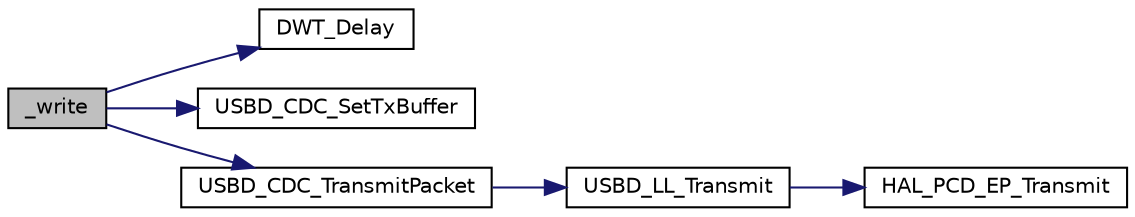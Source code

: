 digraph "_write"
{
  edge [fontname="Helvetica",fontsize="10",labelfontname="Helvetica",labelfontsize="10"];
  node [fontname="Helvetica",fontsize="10",shape=record];
  rankdir="LR";
  Node0 [label="_write",height=0.2,width=0.4,color="black", fillcolor="grey75", style="filled", fontcolor="black"];
  Node0 -> Node1 [color="midnightblue",fontsize="10",style="solid",fontname="Helvetica"];
  Node1 [label="DWT_Delay",height=0.2,width=0.4,color="black", fillcolor="white", style="filled",URL="$delay_8h.html#ac2a53b2530a71f3e19b29343d2566c14",tooltip="Delay routine itself. "];
  Node0 -> Node2 [color="midnightblue",fontsize="10",style="solid",fontname="Helvetica"];
  Node2 [label="USBD_CDC_SetTxBuffer",height=0.2,width=0.4,color="black", fillcolor="white", style="filled",URL="$group___u_s_b___c_o_r_e___exported___functions.html#gaae40b75b0ccc21281f4aa1e2fbdc0d4f",tooltip="USBD_CDC_SetTxBuffer. "];
  Node0 -> Node3 [color="midnightblue",fontsize="10",style="solid",fontname="Helvetica"];
  Node3 [label="USBD_CDC_TransmitPacket",height=0.2,width=0.4,color="black", fillcolor="white", style="filled",URL="$group___u_s_b___c_o_r_e___exported___functions.html#gac6132b25e4ac00c4d918d3d73a3be5c7",tooltip="USBD_CDC_DataOut Data received on non-control Out endpoint. "];
  Node3 -> Node4 [color="midnightblue",fontsize="10",style="solid",fontname="Helvetica"];
  Node4 [label="USBD_LL_Transmit",height=0.2,width=0.4,color="black", fillcolor="white", style="filled",URL="$group___u_s_b_d___c_o_r_e___exported___functions_prototype.html#gab87eb9f3d4d9f8956d2c6b77230f265c",tooltip="Transmits data over an endpoint. "];
  Node4 -> Node5 [color="midnightblue",fontsize="10",style="solid",fontname="Helvetica"];
  Node5 [label="HAL_PCD_EP_Transmit",height=0.2,width=0.4,color="black", fillcolor="white", style="filled",URL="$group___p_c_d___exported___functions___group3.html#ga116ada543442c8f7a1003c4d4c211618"];
}
